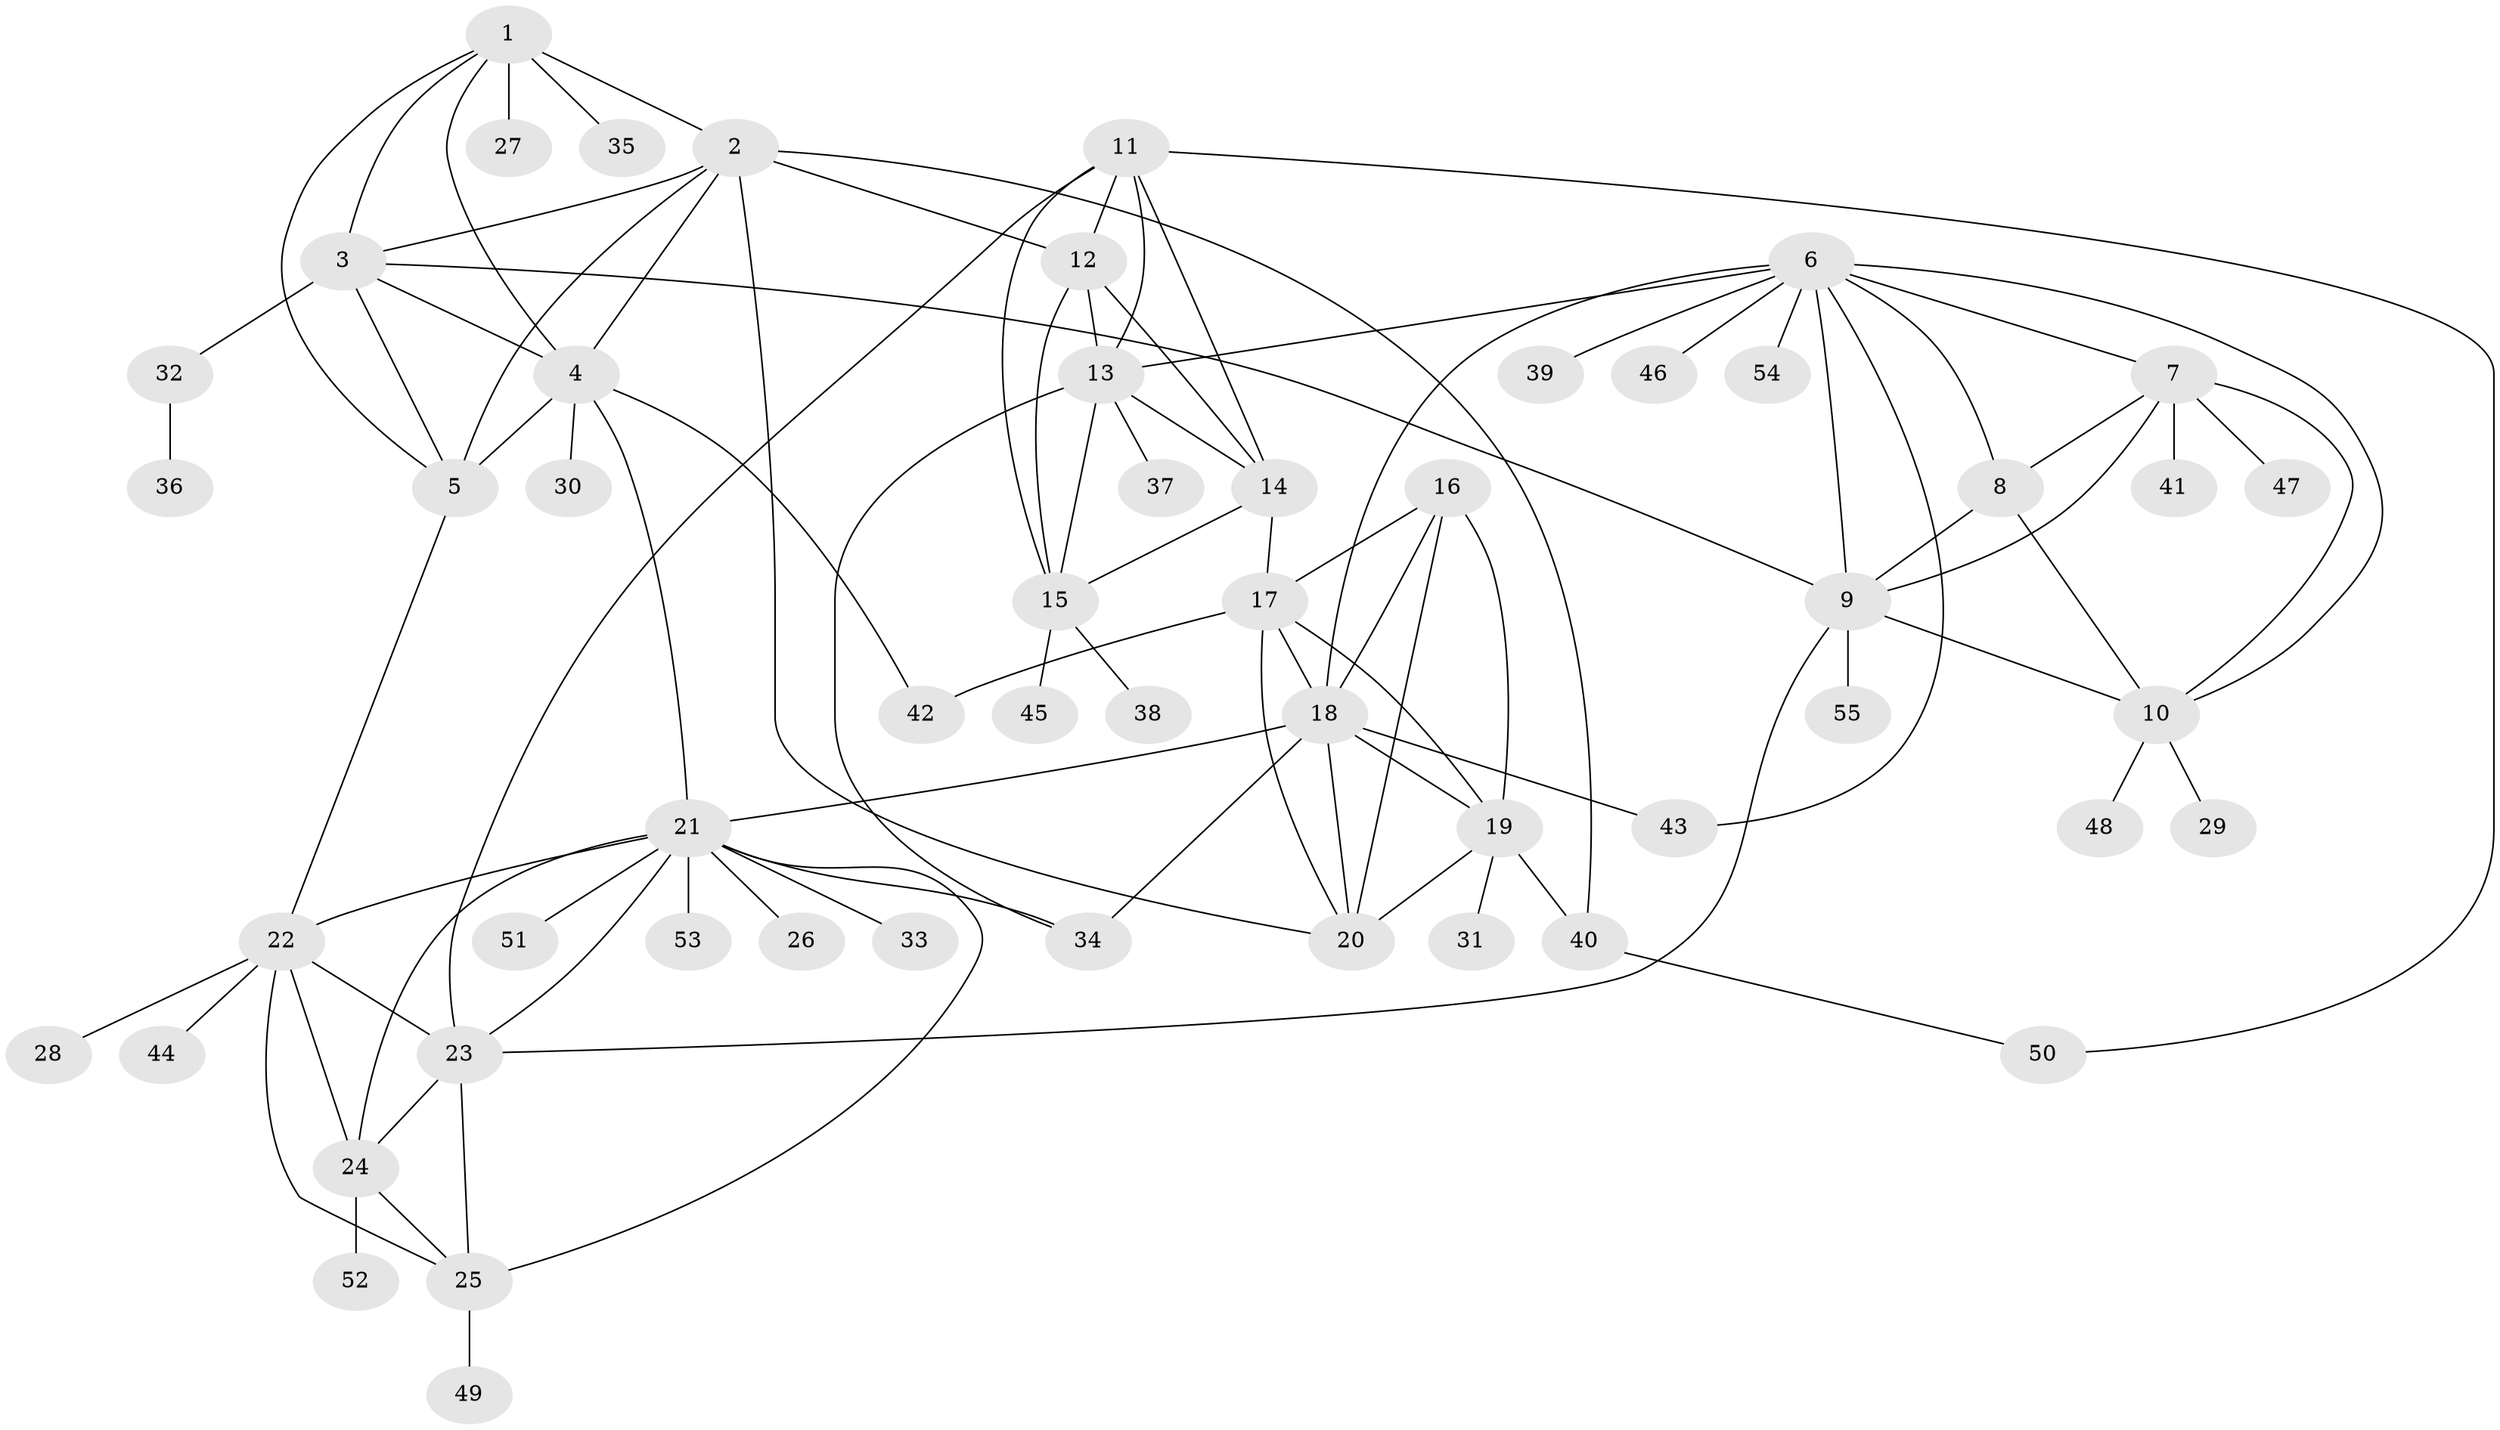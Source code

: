 // original degree distribution, {8: 0.045871559633027525, 10: 0.009174311926605505, 7: 0.045871559633027525, 11: 0.01834862385321101, 4: 0.009174311926605505, 5: 0.01834862385321101, 9: 0.027522935779816515, 14: 0.009174311926605505, 6: 0.03669724770642202, 12: 0.009174311926605505, 1: 0.6146788990825688, 2: 0.12844036697247707, 3: 0.027522935779816515}
// Generated by graph-tools (version 1.1) at 2025/37/03/09/25 02:37:40]
// undirected, 55 vertices, 97 edges
graph export_dot {
graph [start="1"]
  node [color=gray90,style=filled];
  1;
  2;
  3;
  4;
  5;
  6;
  7;
  8;
  9;
  10;
  11;
  12;
  13;
  14;
  15;
  16;
  17;
  18;
  19;
  20;
  21;
  22;
  23;
  24;
  25;
  26;
  27;
  28;
  29;
  30;
  31;
  32;
  33;
  34;
  35;
  36;
  37;
  38;
  39;
  40;
  41;
  42;
  43;
  44;
  45;
  46;
  47;
  48;
  49;
  50;
  51;
  52;
  53;
  54;
  55;
  1 -- 2 [weight=1.0];
  1 -- 3 [weight=1.0];
  1 -- 4 [weight=1.0];
  1 -- 5 [weight=1.0];
  1 -- 27 [weight=1.0];
  1 -- 35 [weight=2.0];
  2 -- 3 [weight=1.0];
  2 -- 4 [weight=1.0];
  2 -- 5 [weight=3.0];
  2 -- 12 [weight=1.0];
  2 -- 20 [weight=1.0];
  2 -- 40 [weight=1.0];
  3 -- 4 [weight=1.0];
  3 -- 5 [weight=1.0];
  3 -- 9 [weight=1.0];
  3 -- 32 [weight=1.0];
  4 -- 5 [weight=1.0];
  4 -- 21 [weight=1.0];
  4 -- 30 [weight=4.0];
  4 -- 42 [weight=1.0];
  5 -- 22 [weight=1.0];
  6 -- 7 [weight=1.0];
  6 -- 8 [weight=1.0];
  6 -- 9 [weight=1.0];
  6 -- 10 [weight=1.0];
  6 -- 13 [weight=1.0];
  6 -- 18 [weight=1.0];
  6 -- 39 [weight=1.0];
  6 -- 43 [weight=1.0];
  6 -- 46 [weight=1.0];
  6 -- 54 [weight=1.0];
  7 -- 8 [weight=1.0];
  7 -- 9 [weight=1.0];
  7 -- 10 [weight=1.0];
  7 -- 41 [weight=1.0];
  7 -- 47 [weight=2.0];
  8 -- 9 [weight=1.0];
  8 -- 10 [weight=1.0];
  9 -- 10 [weight=1.0];
  9 -- 23 [weight=1.0];
  9 -- 55 [weight=1.0];
  10 -- 29 [weight=1.0];
  10 -- 48 [weight=1.0];
  11 -- 12 [weight=1.0];
  11 -- 13 [weight=1.0];
  11 -- 14 [weight=1.0];
  11 -- 15 [weight=1.0];
  11 -- 23 [weight=1.0];
  11 -- 50 [weight=1.0];
  12 -- 13 [weight=1.0];
  12 -- 14 [weight=4.0];
  12 -- 15 [weight=1.0];
  13 -- 14 [weight=1.0];
  13 -- 15 [weight=1.0];
  13 -- 34 [weight=7.0];
  13 -- 37 [weight=1.0];
  14 -- 15 [weight=1.0];
  14 -- 17 [weight=1.0];
  15 -- 38 [weight=1.0];
  15 -- 45 [weight=1.0];
  16 -- 17 [weight=2.0];
  16 -- 18 [weight=1.0];
  16 -- 19 [weight=1.0];
  16 -- 20 [weight=1.0];
  17 -- 18 [weight=1.0];
  17 -- 19 [weight=1.0];
  17 -- 20 [weight=1.0];
  17 -- 42 [weight=1.0];
  18 -- 19 [weight=1.0];
  18 -- 20 [weight=1.0];
  18 -- 21 [weight=1.0];
  18 -- 34 [weight=1.0];
  18 -- 43 [weight=1.0];
  19 -- 20 [weight=1.0];
  19 -- 31 [weight=1.0];
  19 -- 40 [weight=3.0];
  21 -- 22 [weight=1.0];
  21 -- 23 [weight=1.0];
  21 -- 24 [weight=1.0];
  21 -- 25 [weight=1.0];
  21 -- 26 [weight=1.0];
  21 -- 33 [weight=1.0];
  21 -- 34 [weight=1.0];
  21 -- 51 [weight=1.0];
  21 -- 53 [weight=1.0];
  22 -- 23 [weight=1.0];
  22 -- 24 [weight=1.0];
  22 -- 25 [weight=1.0];
  22 -- 28 [weight=1.0];
  22 -- 44 [weight=1.0];
  23 -- 24 [weight=1.0];
  23 -- 25 [weight=1.0];
  24 -- 25 [weight=1.0];
  24 -- 52 [weight=3.0];
  25 -- 49 [weight=1.0];
  32 -- 36 [weight=1.0];
  40 -- 50 [weight=1.0];
}
